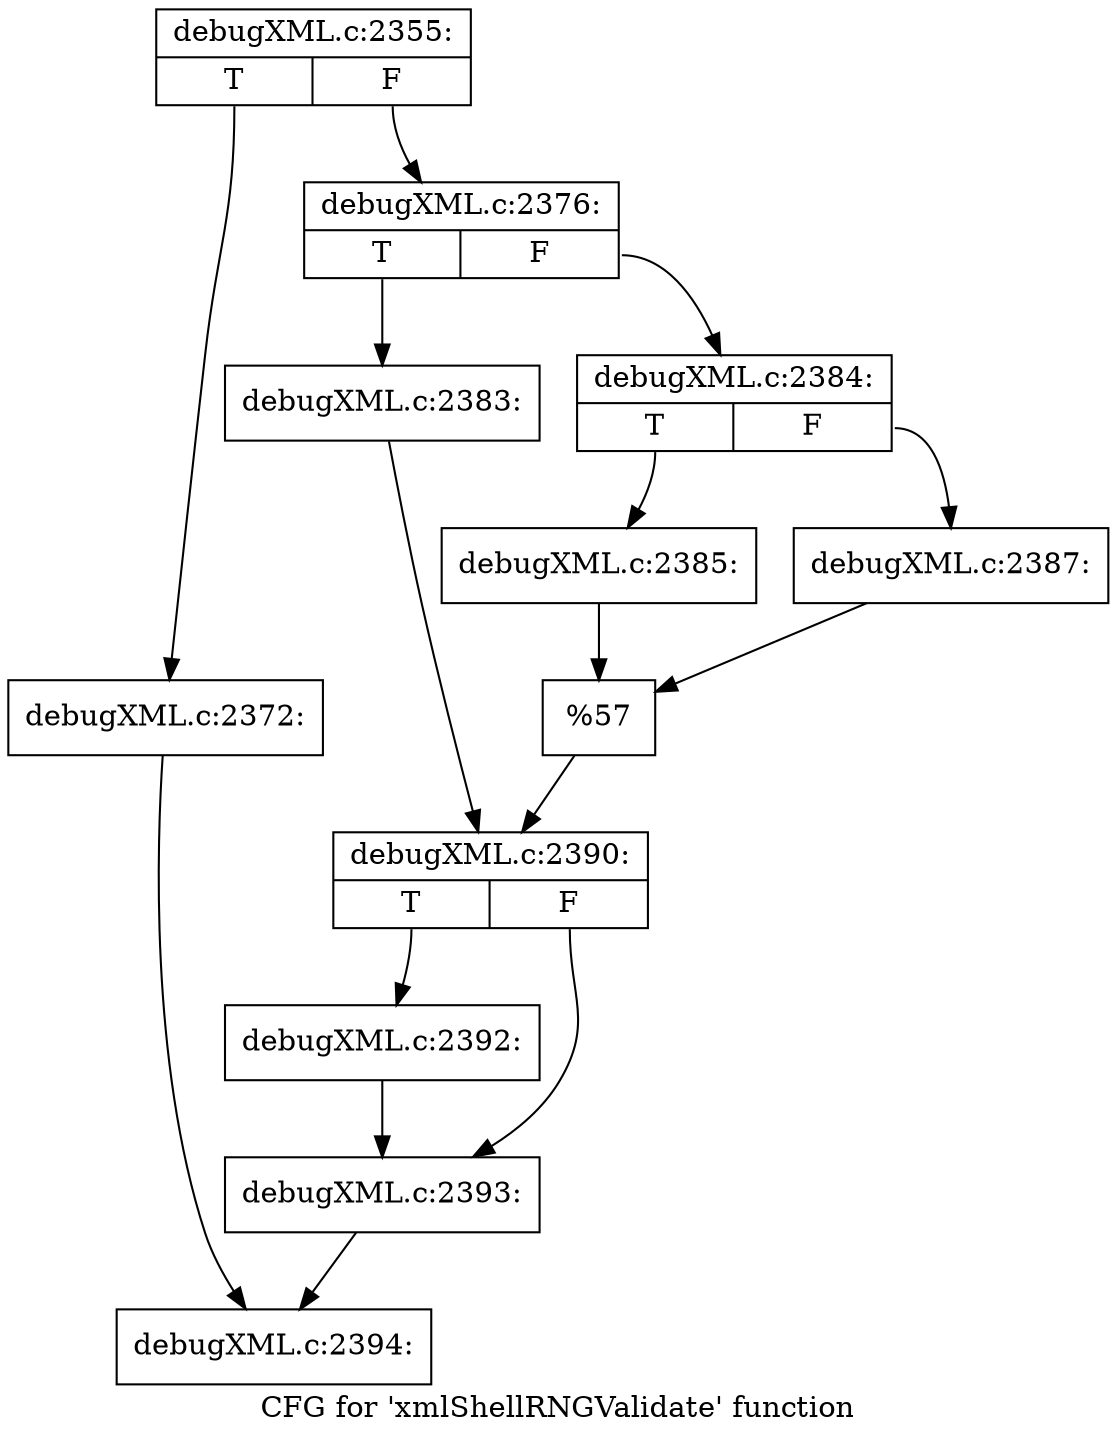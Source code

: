 digraph "CFG for 'xmlShellRNGValidate' function" {
	label="CFG for 'xmlShellRNGValidate' function";

	Node0x4b82100 [shape=record,label="{debugXML.c:2355:|{<s0>T|<s1>F}}"];
	Node0x4b82100:s0 -> Node0x4b8c310;
	Node0x4b82100:s1 -> Node0x4b8bd90;
	Node0x4b8c310 [shape=record,label="{debugXML.c:2372:}"];
	Node0x4b8c310 -> Node0x4b872d0;
	Node0x4b8bd90 [shape=record,label="{debugXML.c:2376:|{<s0>T|<s1>F}}"];
	Node0x4b8bd90:s0 -> Node0x4a798d0;
	Node0x4b8bd90:s1 -> Node0x4a7ae60;
	Node0x4a798d0 [shape=record,label="{debugXML.c:2383:}"];
	Node0x4a798d0 -> Node0x4a7a9f0;
	Node0x4a7ae60 [shape=record,label="{debugXML.c:2384:|{<s0>T|<s1>F}}"];
	Node0x4a7ae60:s0 -> Node0x4a765f0;
	Node0x4a7ae60:s1 -> Node0x4a76690;
	Node0x4a765f0 [shape=record,label="{debugXML.c:2385:}"];
	Node0x4a765f0 -> Node0x4a76640;
	Node0x4a76690 [shape=record,label="{debugXML.c:2387:}"];
	Node0x4a76690 -> Node0x4a76640;
	Node0x4a76640 [shape=record,label="{%57}"];
	Node0x4a76640 -> Node0x4a7a9f0;
	Node0x4a7a9f0 [shape=record,label="{debugXML.c:2390:|{<s0>T|<s1>F}}"];
	Node0x4a7a9f0:s0 -> Node0x4b93f10;
	Node0x4a7a9f0:s1 -> Node0x4b94240;
	Node0x4b93f10 [shape=record,label="{debugXML.c:2392:}"];
	Node0x4b93f10 -> Node0x4b94240;
	Node0x4b94240 [shape=record,label="{debugXML.c:2393:}"];
	Node0x4b94240 -> Node0x4b872d0;
	Node0x4b872d0 [shape=record,label="{debugXML.c:2394:}"];
}
